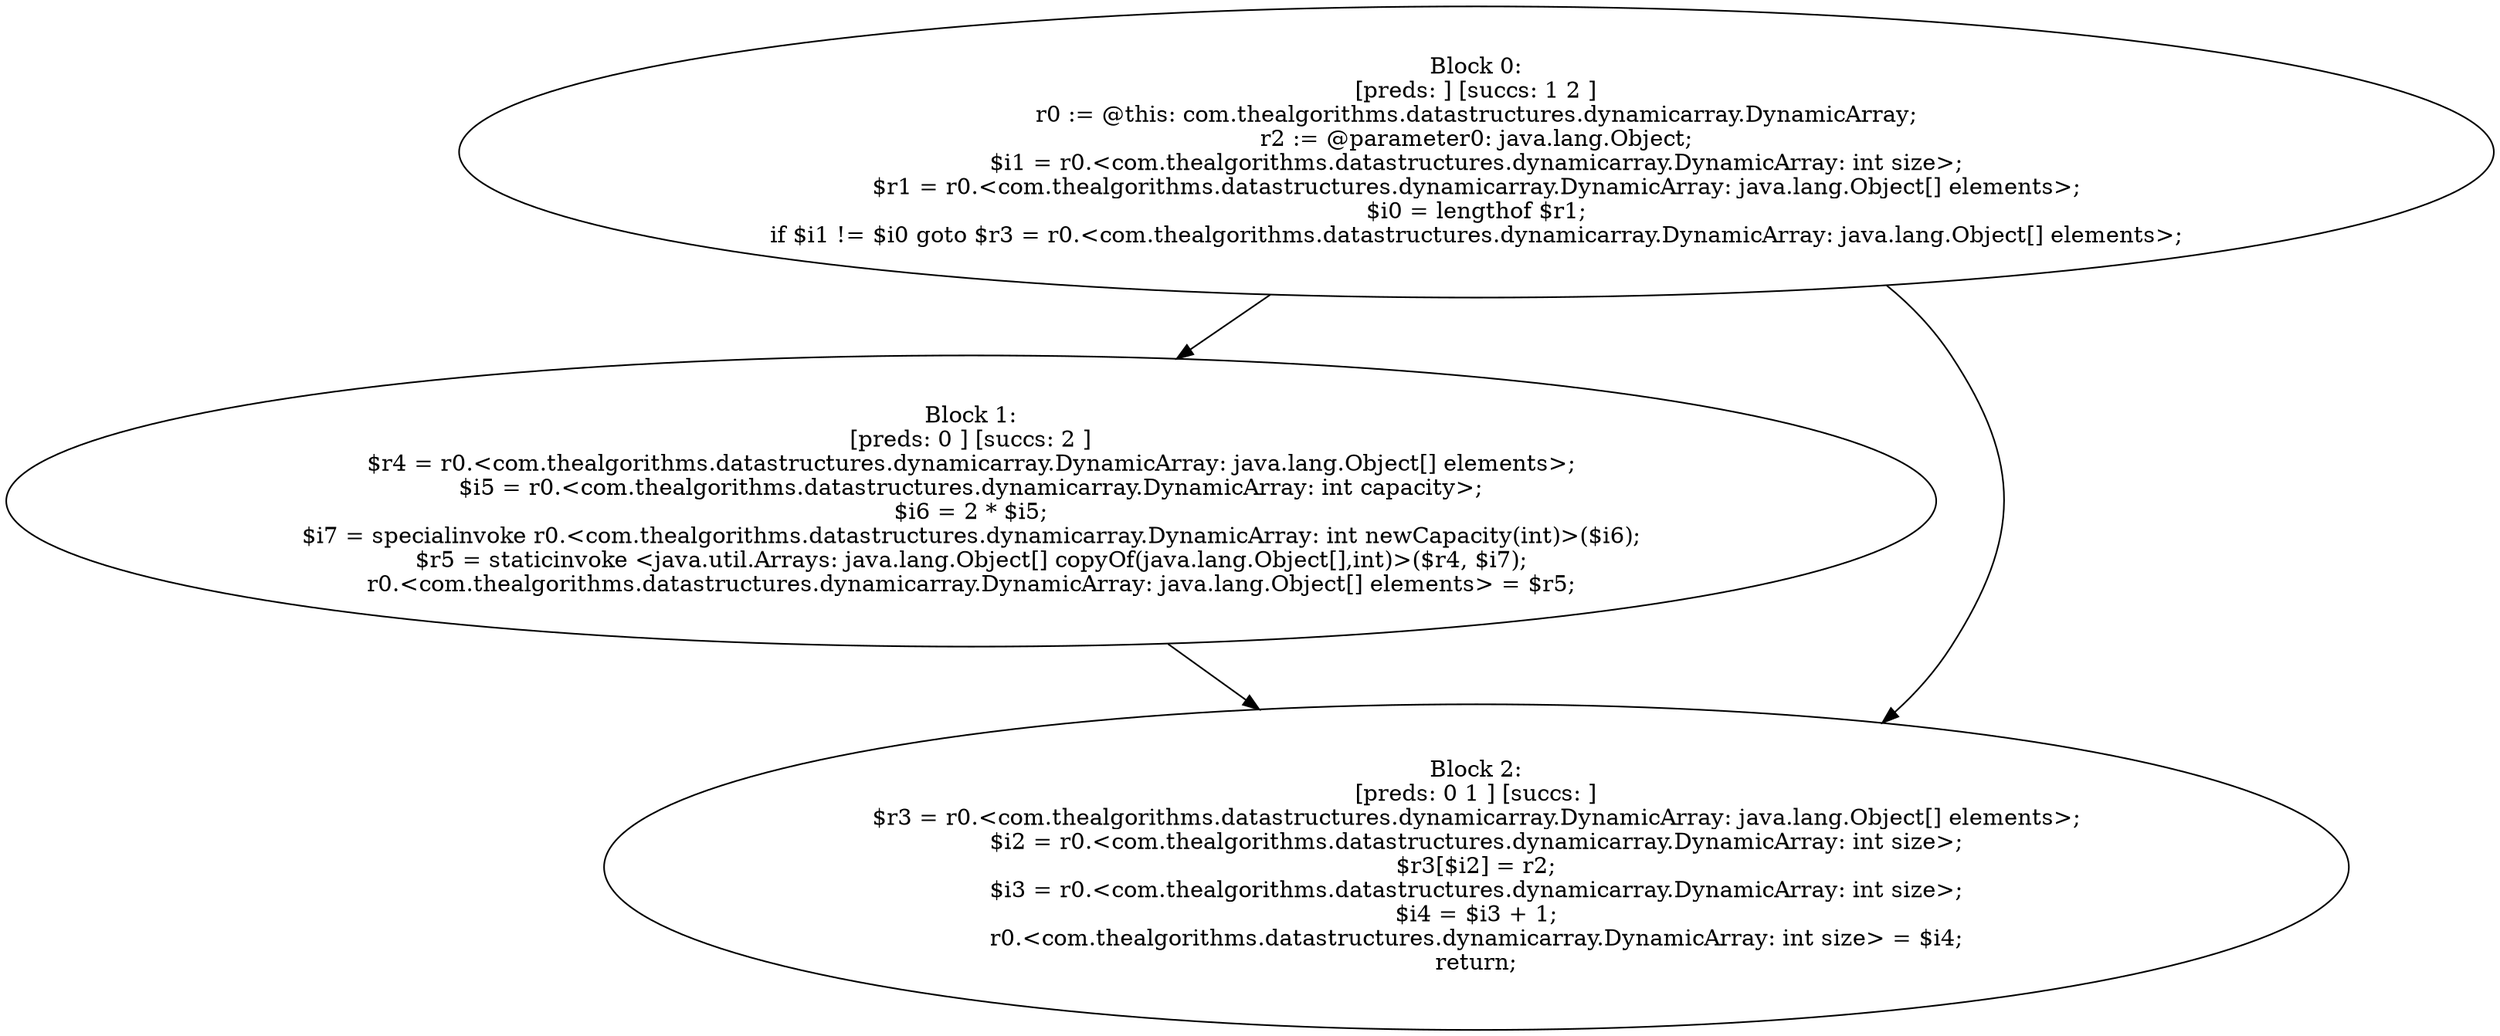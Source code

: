 digraph "unitGraph" {
    "Block 0:
[preds: ] [succs: 1 2 ]
r0 := @this: com.thealgorithms.datastructures.dynamicarray.DynamicArray;
r2 := @parameter0: java.lang.Object;
$i1 = r0.<com.thealgorithms.datastructures.dynamicarray.DynamicArray: int size>;
$r1 = r0.<com.thealgorithms.datastructures.dynamicarray.DynamicArray: java.lang.Object[] elements>;
$i0 = lengthof $r1;
if $i1 != $i0 goto $r3 = r0.<com.thealgorithms.datastructures.dynamicarray.DynamicArray: java.lang.Object[] elements>;
"
    "Block 1:
[preds: 0 ] [succs: 2 ]
$r4 = r0.<com.thealgorithms.datastructures.dynamicarray.DynamicArray: java.lang.Object[] elements>;
$i5 = r0.<com.thealgorithms.datastructures.dynamicarray.DynamicArray: int capacity>;
$i6 = 2 * $i5;
$i7 = specialinvoke r0.<com.thealgorithms.datastructures.dynamicarray.DynamicArray: int newCapacity(int)>($i6);
$r5 = staticinvoke <java.util.Arrays: java.lang.Object[] copyOf(java.lang.Object[],int)>($r4, $i7);
r0.<com.thealgorithms.datastructures.dynamicarray.DynamicArray: java.lang.Object[] elements> = $r5;
"
    "Block 2:
[preds: 0 1 ] [succs: ]
$r3 = r0.<com.thealgorithms.datastructures.dynamicarray.DynamicArray: java.lang.Object[] elements>;
$i2 = r0.<com.thealgorithms.datastructures.dynamicarray.DynamicArray: int size>;
$r3[$i2] = r2;
$i3 = r0.<com.thealgorithms.datastructures.dynamicarray.DynamicArray: int size>;
$i4 = $i3 + 1;
r0.<com.thealgorithms.datastructures.dynamicarray.DynamicArray: int size> = $i4;
return;
"
    "Block 0:
[preds: ] [succs: 1 2 ]
r0 := @this: com.thealgorithms.datastructures.dynamicarray.DynamicArray;
r2 := @parameter0: java.lang.Object;
$i1 = r0.<com.thealgorithms.datastructures.dynamicarray.DynamicArray: int size>;
$r1 = r0.<com.thealgorithms.datastructures.dynamicarray.DynamicArray: java.lang.Object[] elements>;
$i0 = lengthof $r1;
if $i1 != $i0 goto $r3 = r0.<com.thealgorithms.datastructures.dynamicarray.DynamicArray: java.lang.Object[] elements>;
"->"Block 1:
[preds: 0 ] [succs: 2 ]
$r4 = r0.<com.thealgorithms.datastructures.dynamicarray.DynamicArray: java.lang.Object[] elements>;
$i5 = r0.<com.thealgorithms.datastructures.dynamicarray.DynamicArray: int capacity>;
$i6 = 2 * $i5;
$i7 = specialinvoke r0.<com.thealgorithms.datastructures.dynamicarray.DynamicArray: int newCapacity(int)>($i6);
$r5 = staticinvoke <java.util.Arrays: java.lang.Object[] copyOf(java.lang.Object[],int)>($r4, $i7);
r0.<com.thealgorithms.datastructures.dynamicarray.DynamicArray: java.lang.Object[] elements> = $r5;
";
    "Block 0:
[preds: ] [succs: 1 2 ]
r0 := @this: com.thealgorithms.datastructures.dynamicarray.DynamicArray;
r2 := @parameter0: java.lang.Object;
$i1 = r0.<com.thealgorithms.datastructures.dynamicarray.DynamicArray: int size>;
$r1 = r0.<com.thealgorithms.datastructures.dynamicarray.DynamicArray: java.lang.Object[] elements>;
$i0 = lengthof $r1;
if $i1 != $i0 goto $r3 = r0.<com.thealgorithms.datastructures.dynamicarray.DynamicArray: java.lang.Object[] elements>;
"->"Block 2:
[preds: 0 1 ] [succs: ]
$r3 = r0.<com.thealgorithms.datastructures.dynamicarray.DynamicArray: java.lang.Object[] elements>;
$i2 = r0.<com.thealgorithms.datastructures.dynamicarray.DynamicArray: int size>;
$r3[$i2] = r2;
$i3 = r0.<com.thealgorithms.datastructures.dynamicarray.DynamicArray: int size>;
$i4 = $i3 + 1;
r0.<com.thealgorithms.datastructures.dynamicarray.DynamicArray: int size> = $i4;
return;
";
    "Block 1:
[preds: 0 ] [succs: 2 ]
$r4 = r0.<com.thealgorithms.datastructures.dynamicarray.DynamicArray: java.lang.Object[] elements>;
$i5 = r0.<com.thealgorithms.datastructures.dynamicarray.DynamicArray: int capacity>;
$i6 = 2 * $i5;
$i7 = specialinvoke r0.<com.thealgorithms.datastructures.dynamicarray.DynamicArray: int newCapacity(int)>($i6);
$r5 = staticinvoke <java.util.Arrays: java.lang.Object[] copyOf(java.lang.Object[],int)>($r4, $i7);
r0.<com.thealgorithms.datastructures.dynamicarray.DynamicArray: java.lang.Object[] elements> = $r5;
"->"Block 2:
[preds: 0 1 ] [succs: ]
$r3 = r0.<com.thealgorithms.datastructures.dynamicarray.DynamicArray: java.lang.Object[] elements>;
$i2 = r0.<com.thealgorithms.datastructures.dynamicarray.DynamicArray: int size>;
$r3[$i2] = r2;
$i3 = r0.<com.thealgorithms.datastructures.dynamicarray.DynamicArray: int size>;
$i4 = $i3 + 1;
r0.<com.thealgorithms.datastructures.dynamicarray.DynamicArray: int size> = $i4;
return;
";
}
